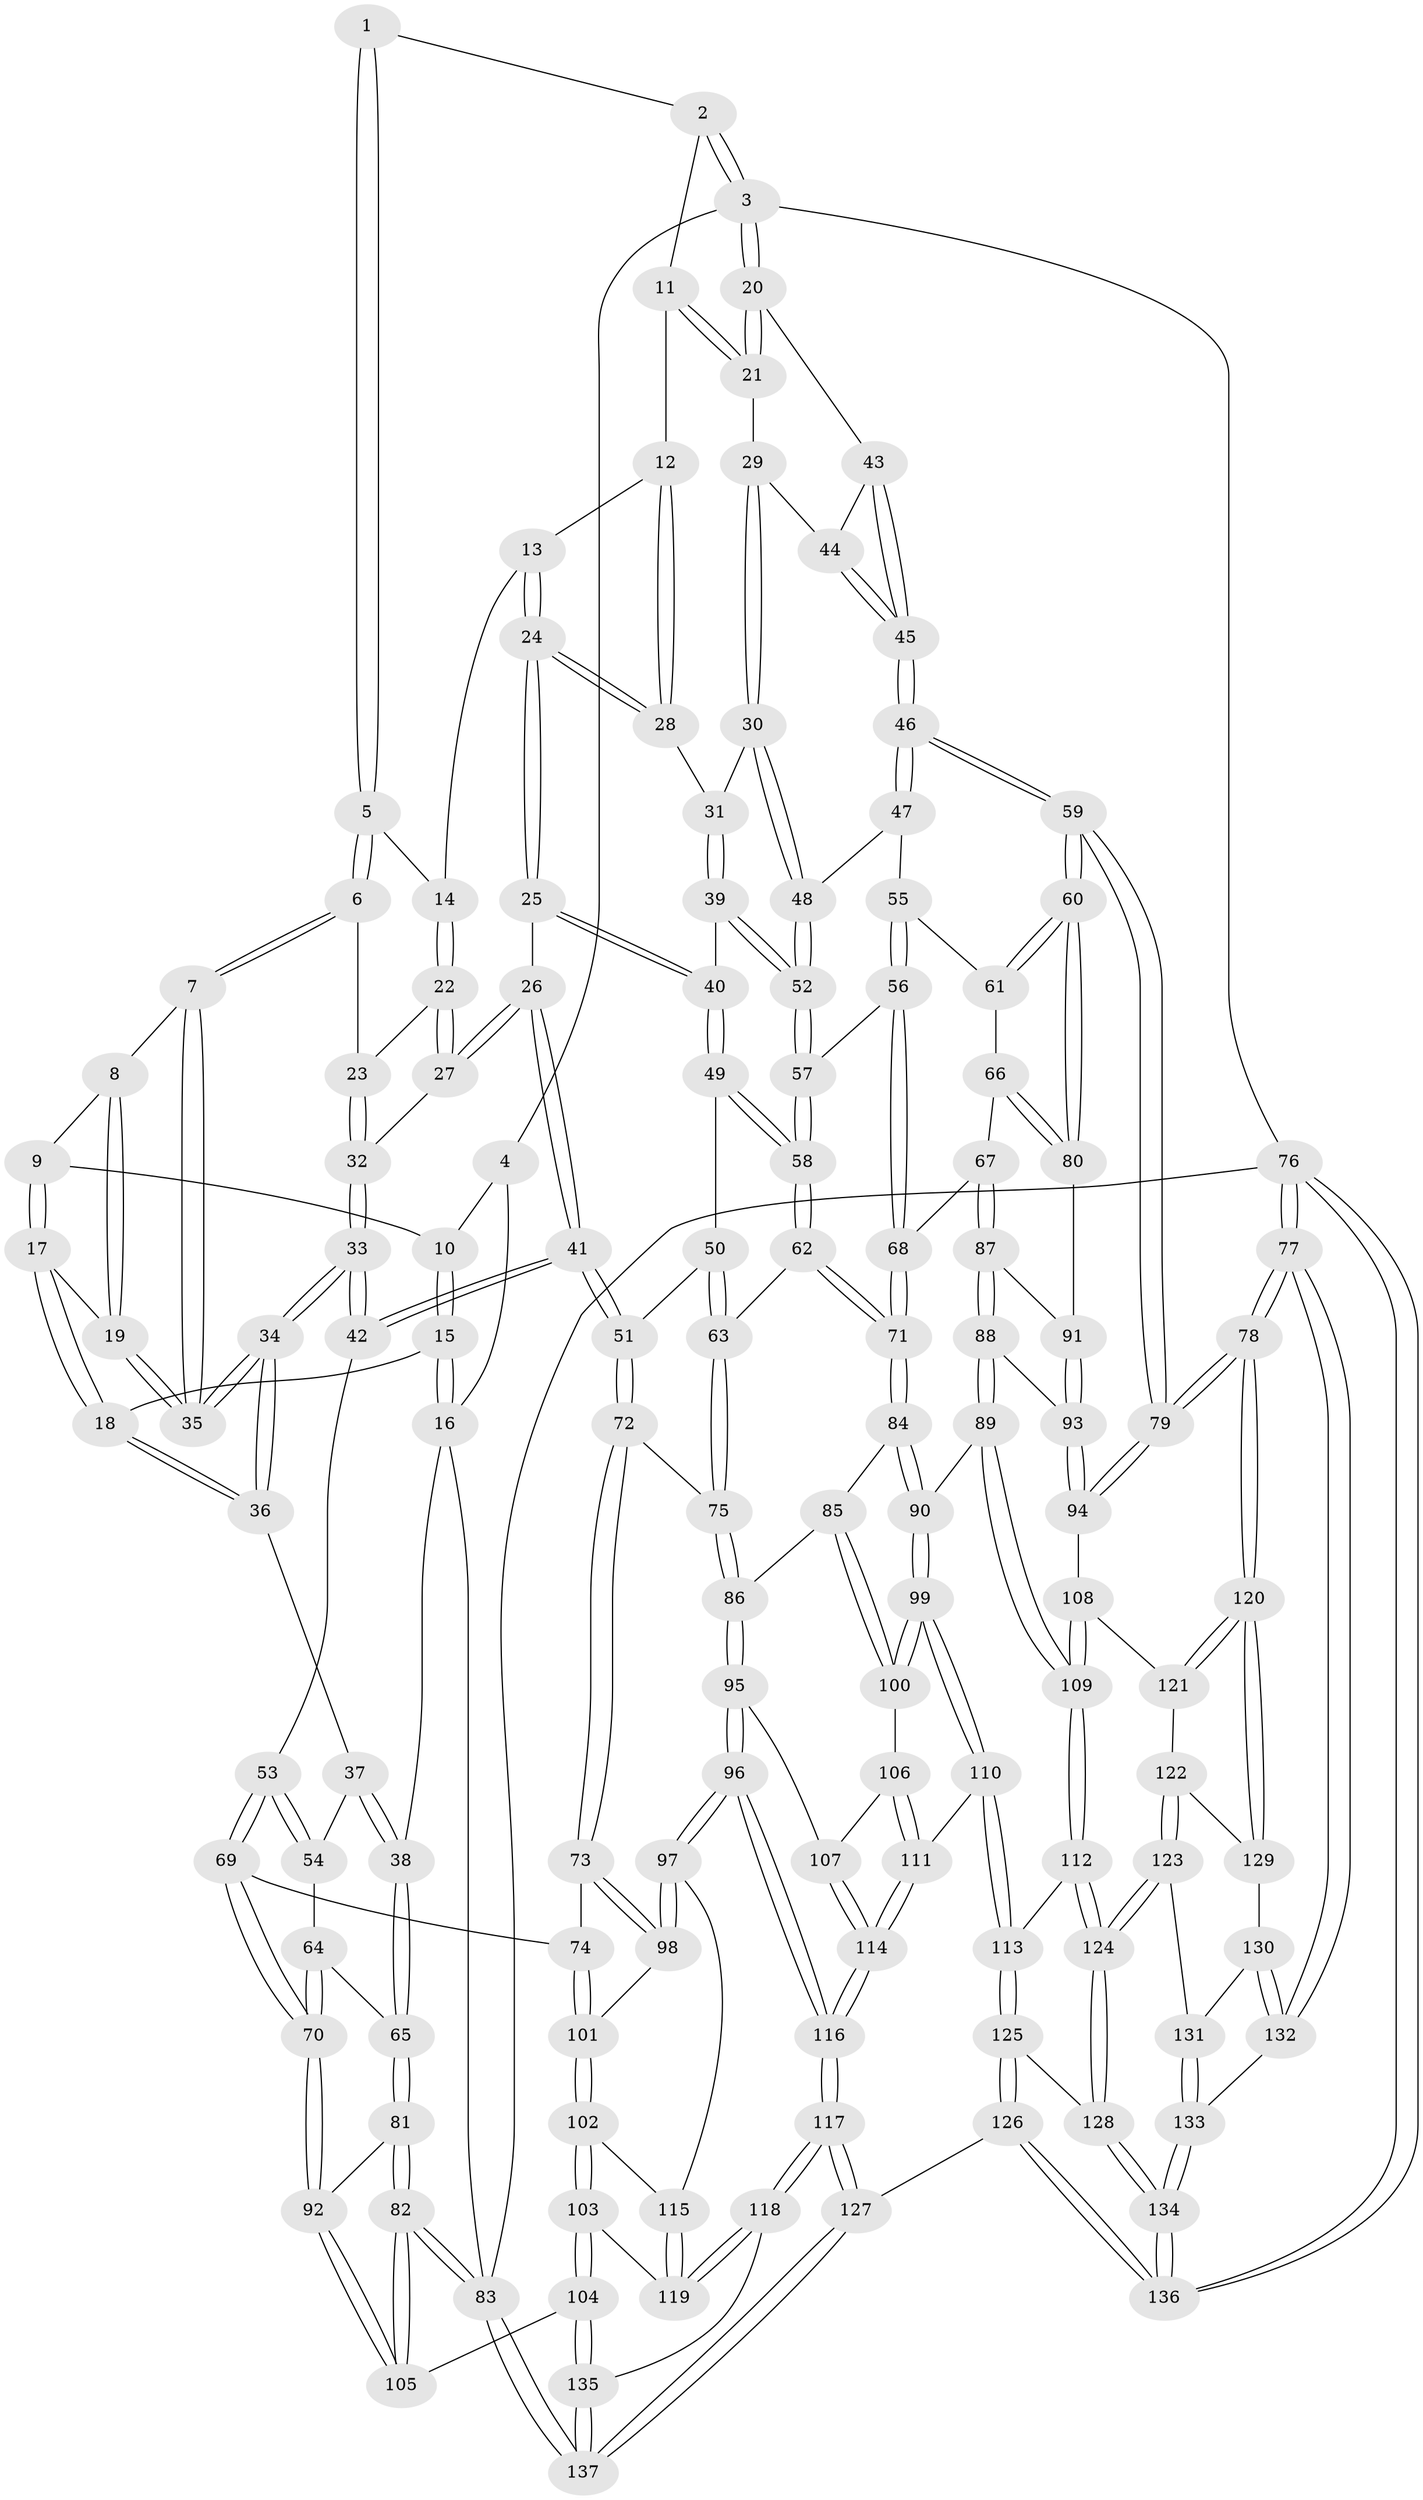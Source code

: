 // coarse degree distribution, {3: 0.48214285714285715, 4: 0.35714285714285715, 2: 0.10714285714285714, 5: 0.05357142857142857}
// Generated by graph-tools (version 1.1) at 2025/54/03/04/25 22:54:44]
// undirected, 137 vertices, 339 edges
graph export_dot {
  node [color=gray90,style=filled];
  1 [pos="+0.3532189042645307+0"];
  2 [pos="+0.7327366316892677+0"];
  3 [pos="+1+0"];
  4 [pos="+0+0"];
  5 [pos="+0.3606435479890326+0"];
  6 [pos="+0.35216550216942216+0"];
  7 [pos="+0.29107510180176516+0.07384057020699585"];
  8 [pos="+0.20093693657145503+0.0750612969475054"];
  9 [pos="+0.146604422211062+0.07178091444505723"];
  10 [pos="+0.08121747488138248+0.006162172989068479"];
  11 [pos="+0.7108635426892448+0.010837889128935732"];
  12 [pos="+0.6747108334413019+0.05415793472207924"];
  13 [pos="+0.6161007184860966+0.07772682641753002"];
  14 [pos="+0.6008631264414735+0.08087224671221614"];
  15 [pos="+0.028845690198155482+0.189872709498357"];
  16 [pos="+0+0.2973523200768038"];
  17 [pos="+0.11775189295719667+0.1868677700556182"];
  18 [pos="+0.052714733341717+0.18979801360301987"];
  19 [pos="+0.126466727434048+0.1899860340271463"];
  20 [pos="+1+0"];
  21 [pos="+0.86721544173758+0.15501522198251314"];
  22 [pos="+0.5285973761461387+0.13547830446030826"];
  23 [pos="+0.4250840861602764+0.08302051275295617"];
  24 [pos="+0.6110373024111623+0.2374104120552999"];
  25 [pos="+0.5550731569828219+0.2690757605307884"];
  26 [pos="+0.5523400142112325+0.26802270918074206"];
  27 [pos="+0.5325172511273891+0.2390416721950593"];
  28 [pos="+0.6922718614567549+0.21290167169427968"];
  29 [pos="+0.8333700335566183+0.24196028368784922"];
  30 [pos="+0.8190643791376617+0.2554557949323227"];
  31 [pos="+0.7218915689508445+0.23051966223446954"];
  32 [pos="+0.4155449432993761+0.2142853865822168"];
  33 [pos="+0.28118627895589726+0.2955478187527498"];
  34 [pos="+0.2727576171808095+0.28763061869002526"];
  35 [pos="+0.25363478928917066+0.24197433083022127"];
  36 [pos="+0.14556947649411725+0.3323611391747547"];
  37 [pos="+0.12754670984539798+0.3400648785974008"];
  38 [pos="+0+0.3328815789984848"];
  39 [pos="+0.6462900376508686+0.36573172383282004"];
  40 [pos="+0.5785671590796949+0.30869202289985254"];
  41 [pos="+0.36295956788171757+0.41095601931882286"];
  42 [pos="+0.31740756065177683+0.37801653837033916"];
  43 [pos="+1+0.1777099593781497"];
  44 [pos="+0.8758794011862191+0.2605198308308546"];
  45 [pos="+1+0.45071922683351856"];
  46 [pos="+1+0.46731589395677553"];
  47 [pos="+0.8291877460551513+0.3481488870040663"];
  48 [pos="+0.8133497360497065+0.29743709387905953"];
  49 [pos="+0.5250601016571979+0.4284555630384891"];
  50 [pos="+0.47203187914507005+0.4371486426920958"];
  51 [pos="+0.3666003681696566+0.4171121886898788"];
  52 [pos="+0.6609319050783943+0.38737882891978387"];
  53 [pos="+0.19221038606311827+0.4737962238647069"];
  54 [pos="+0.1319440443310952+0.45731939675930994"];
  55 [pos="+0.8191345239988452+0.4243841934369584"];
  56 [pos="+0.7453545314736001+0.4667396344051531"];
  57 [pos="+0.6644259526319818+0.4501076190296416"];
  58 [pos="+0.6386877753603597+0.4767945667718075"];
  59 [pos="+1+0.49413184027573387"];
  60 [pos="+1+0.506989304749176"];
  61 [pos="+0.865988973072273+0.4627672018631729"];
  62 [pos="+0.6183114229020604+0.5407747250616947"];
  63 [pos="+0.5510813683269761+0.5541933296264726"];
  64 [pos="+0.07681689645229045+0.46627613000608914"];
  65 [pos="+0+0.4395725952338365"];
  66 [pos="+0.8252799907844953+0.5603050990473355"];
  67 [pos="+0.7953677873330153+0.5783893857571887"];
  68 [pos="+0.7914305764542232+0.5769023461182158"];
  69 [pos="+0.1837985296728059+0.630757296580493"];
  70 [pos="+0.15527333998850915+0.640894199494162"];
  71 [pos="+0.6636301822308641+0.6242706639821786"];
  72 [pos="+0.37813968400962167+0.5898053761619125"];
  73 [pos="+0.37291452989514945+0.5962912394805832"];
  74 [pos="+0.2540082739970691+0.646448137996158"];
  75 [pos="+0.47380806484447446+0.6036326337926285"];
  76 [pos="+1+1"];
  77 [pos="+1+1"];
  78 [pos="+1+0.8396578991601945"];
  79 [pos="+1+0.6483860742785975"];
  80 [pos="+0.9939863580312112+0.5600993537090769"];
  81 [pos="+0+0.6236186173199779"];
  82 [pos="+0+1"];
  83 [pos="+0+1"];
  84 [pos="+0.6615330657588752+0.6415280477652969"];
  85 [pos="+0.6305528918631083+0.6658705392421301"];
  86 [pos="+0.5394184624119377+0.6975559716167006"];
  87 [pos="+0.8167180585410223+0.6225850346696765"];
  88 [pos="+0.7800493044462001+0.7023356927546298"];
  89 [pos="+0.75366150792024+0.7213106907587675"];
  90 [pos="+0.7309298742807728+0.724207903291789"];
  91 [pos="+0.8799566933851652+0.6521100303680326"];
  92 [pos="+0.09808483240043848+0.6720422160094867"];
  93 [pos="+0.8889603549952924+0.721251771722386"];
  94 [pos="+0.9021125344961237+0.7428810968346652"];
  95 [pos="+0.5177938596981809+0.7678838017001176"];
  96 [pos="+0.49373196757179366+0.7918974422986452"];
  97 [pos="+0.444809577345915+0.7843524093133484"];
  98 [pos="+0.4079621494959045+0.7339859591622386"];
  99 [pos="+0.7039851349854167+0.7939466624210416"];
  100 [pos="+0.6271439109211405+0.7570110770002386"];
  101 [pos="+0.27915318629929176+0.7717565959284803"];
  102 [pos="+0.2757214467542298+0.7952790708561833"];
  103 [pos="+0.2605739640501864+0.8371993187180612"];
  104 [pos="+0.16939994953695875+0.8783255505736585"];
  105 [pos="+0.1436772184138789+0.8690432306293588"];
  106 [pos="+0.6085061962829942+0.7674485815720018"];
  107 [pos="+0.5637188449757624+0.774946548421042"];
  108 [pos="+0.8830949189758175+0.7969919352664707"];
  109 [pos="+0.8586101620834282+0.8150068146534567"];
  110 [pos="+0.7038523088659717+0.8230316072452312"];
  111 [pos="+0.6483089385609004+0.8449136394796141"];
  112 [pos="+0.8562023828737593+0.8191582306251449"];
  113 [pos="+0.7340482224265045+0.8513387132353142"];
  114 [pos="+0.6432513828918707+0.847969618572026"];
  115 [pos="+0.4388998787316516+0.7892807863749199"];
  116 [pos="+0.5488249513348965+0.9506802841361038"];
  117 [pos="+0.5231269294727898+1"];
  118 [pos="+0.39717465088222925+0.9955634747627403"];
  119 [pos="+0.35631575233815516+0.890558479245388"];
  120 [pos="+1+0.8413576409909997"];
  121 [pos="+0.9449580072311417+0.8304202147387094"];
  122 [pos="+0.9417854950658653+0.8993637006114215"];
  123 [pos="+0.8973270563170817+0.9135960553012609"];
  124 [pos="+0.8657648350254269+0.9092699318415336"];
  125 [pos="+0.7430264948001598+0.9311225212433655"];
  126 [pos="+0.6169966254581142+1"];
  127 [pos="+0.5235174197835174+1"];
  128 [pos="+0.8615683900664111+0.9151732982957715"];
  129 [pos="+0.9434350338869371+0.8999950419906219"];
  130 [pos="+0.9630435445517043+0.9376158414706492"];
  131 [pos="+0.9247070178004841+0.9457652179613303"];
  132 [pos="+1+0.9845511791563917"];
  133 [pos="+0.9308685101095421+0.9676791551863922"];
  134 [pos="+0.8613962248076095+1"];
  135 [pos="+0.18620027682501977+0.9226692279802373"];
  136 [pos="+0.8010145903127142+1"];
  137 [pos="+0.2436804502915589+1"];
  1 -- 2;
  1 -- 5;
  1 -- 5;
  2 -- 3;
  2 -- 3;
  2 -- 11;
  3 -- 4;
  3 -- 20;
  3 -- 20;
  3 -- 76;
  4 -- 10;
  4 -- 16;
  5 -- 6;
  5 -- 6;
  5 -- 14;
  6 -- 7;
  6 -- 7;
  6 -- 23;
  7 -- 8;
  7 -- 35;
  7 -- 35;
  8 -- 9;
  8 -- 19;
  8 -- 19;
  9 -- 10;
  9 -- 17;
  9 -- 17;
  10 -- 15;
  10 -- 15;
  11 -- 12;
  11 -- 21;
  11 -- 21;
  12 -- 13;
  12 -- 28;
  12 -- 28;
  13 -- 14;
  13 -- 24;
  13 -- 24;
  14 -- 22;
  14 -- 22;
  15 -- 16;
  15 -- 16;
  15 -- 18;
  16 -- 38;
  16 -- 83;
  17 -- 18;
  17 -- 18;
  17 -- 19;
  18 -- 36;
  18 -- 36;
  19 -- 35;
  19 -- 35;
  20 -- 21;
  20 -- 21;
  20 -- 43;
  21 -- 29;
  22 -- 23;
  22 -- 27;
  22 -- 27;
  23 -- 32;
  23 -- 32;
  24 -- 25;
  24 -- 25;
  24 -- 28;
  24 -- 28;
  25 -- 26;
  25 -- 40;
  25 -- 40;
  26 -- 27;
  26 -- 27;
  26 -- 41;
  26 -- 41;
  27 -- 32;
  28 -- 31;
  29 -- 30;
  29 -- 30;
  29 -- 44;
  30 -- 31;
  30 -- 48;
  30 -- 48;
  31 -- 39;
  31 -- 39;
  32 -- 33;
  32 -- 33;
  33 -- 34;
  33 -- 34;
  33 -- 42;
  33 -- 42;
  34 -- 35;
  34 -- 35;
  34 -- 36;
  34 -- 36;
  36 -- 37;
  37 -- 38;
  37 -- 38;
  37 -- 54;
  38 -- 65;
  38 -- 65;
  39 -- 40;
  39 -- 52;
  39 -- 52;
  40 -- 49;
  40 -- 49;
  41 -- 42;
  41 -- 42;
  41 -- 51;
  41 -- 51;
  42 -- 53;
  43 -- 44;
  43 -- 45;
  43 -- 45;
  44 -- 45;
  44 -- 45;
  45 -- 46;
  45 -- 46;
  46 -- 47;
  46 -- 47;
  46 -- 59;
  46 -- 59;
  47 -- 48;
  47 -- 55;
  48 -- 52;
  48 -- 52;
  49 -- 50;
  49 -- 58;
  49 -- 58;
  50 -- 51;
  50 -- 63;
  50 -- 63;
  51 -- 72;
  51 -- 72;
  52 -- 57;
  52 -- 57;
  53 -- 54;
  53 -- 54;
  53 -- 69;
  53 -- 69;
  54 -- 64;
  55 -- 56;
  55 -- 56;
  55 -- 61;
  56 -- 57;
  56 -- 68;
  56 -- 68;
  57 -- 58;
  57 -- 58;
  58 -- 62;
  58 -- 62;
  59 -- 60;
  59 -- 60;
  59 -- 79;
  59 -- 79;
  60 -- 61;
  60 -- 61;
  60 -- 80;
  60 -- 80;
  61 -- 66;
  62 -- 63;
  62 -- 71;
  62 -- 71;
  63 -- 75;
  63 -- 75;
  64 -- 65;
  64 -- 70;
  64 -- 70;
  65 -- 81;
  65 -- 81;
  66 -- 67;
  66 -- 80;
  66 -- 80;
  67 -- 68;
  67 -- 87;
  67 -- 87;
  68 -- 71;
  68 -- 71;
  69 -- 70;
  69 -- 70;
  69 -- 74;
  70 -- 92;
  70 -- 92;
  71 -- 84;
  71 -- 84;
  72 -- 73;
  72 -- 73;
  72 -- 75;
  73 -- 74;
  73 -- 98;
  73 -- 98;
  74 -- 101;
  74 -- 101;
  75 -- 86;
  75 -- 86;
  76 -- 77;
  76 -- 77;
  76 -- 136;
  76 -- 136;
  76 -- 83;
  77 -- 78;
  77 -- 78;
  77 -- 132;
  77 -- 132;
  78 -- 79;
  78 -- 79;
  78 -- 120;
  78 -- 120;
  79 -- 94;
  79 -- 94;
  80 -- 91;
  81 -- 82;
  81 -- 82;
  81 -- 92;
  82 -- 83;
  82 -- 83;
  82 -- 105;
  82 -- 105;
  83 -- 137;
  83 -- 137;
  84 -- 85;
  84 -- 90;
  84 -- 90;
  85 -- 86;
  85 -- 100;
  85 -- 100;
  86 -- 95;
  86 -- 95;
  87 -- 88;
  87 -- 88;
  87 -- 91;
  88 -- 89;
  88 -- 89;
  88 -- 93;
  89 -- 90;
  89 -- 109;
  89 -- 109;
  90 -- 99;
  90 -- 99;
  91 -- 93;
  91 -- 93;
  92 -- 105;
  92 -- 105;
  93 -- 94;
  93 -- 94;
  94 -- 108;
  95 -- 96;
  95 -- 96;
  95 -- 107;
  96 -- 97;
  96 -- 97;
  96 -- 116;
  96 -- 116;
  97 -- 98;
  97 -- 98;
  97 -- 115;
  98 -- 101;
  99 -- 100;
  99 -- 100;
  99 -- 110;
  99 -- 110;
  100 -- 106;
  101 -- 102;
  101 -- 102;
  102 -- 103;
  102 -- 103;
  102 -- 115;
  103 -- 104;
  103 -- 104;
  103 -- 119;
  104 -- 105;
  104 -- 135;
  104 -- 135;
  106 -- 107;
  106 -- 111;
  106 -- 111;
  107 -- 114;
  107 -- 114;
  108 -- 109;
  108 -- 109;
  108 -- 121;
  109 -- 112;
  109 -- 112;
  110 -- 111;
  110 -- 113;
  110 -- 113;
  111 -- 114;
  111 -- 114;
  112 -- 113;
  112 -- 124;
  112 -- 124;
  113 -- 125;
  113 -- 125;
  114 -- 116;
  114 -- 116;
  115 -- 119;
  115 -- 119;
  116 -- 117;
  116 -- 117;
  117 -- 118;
  117 -- 118;
  117 -- 127;
  117 -- 127;
  118 -- 119;
  118 -- 119;
  118 -- 135;
  120 -- 121;
  120 -- 121;
  120 -- 129;
  120 -- 129;
  121 -- 122;
  122 -- 123;
  122 -- 123;
  122 -- 129;
  123 -- 124;
  123 -- 124;
  123 -- 131;
  124 -- 128;
  124 -- 128;
  125 -- 126;
  125 -- 126;
  125 -- 128;
  126 -- 127;
  126 -- 136;
  126 -- 136;
  127 -- 137;
  127 -- 137;
  128 -- 134;
  128 -- 134;
  129 -- 130;
  130 -- 131;
  130 -- 132;
  130 -- 132;
  131 -- 133;
  131 -- 133;
  132 -- 133;
  133 -- 134;
  133 -- 134;
  134 -- 136;
  134 -- 136;
  135 -- 137;
  135 -- 137;
}
